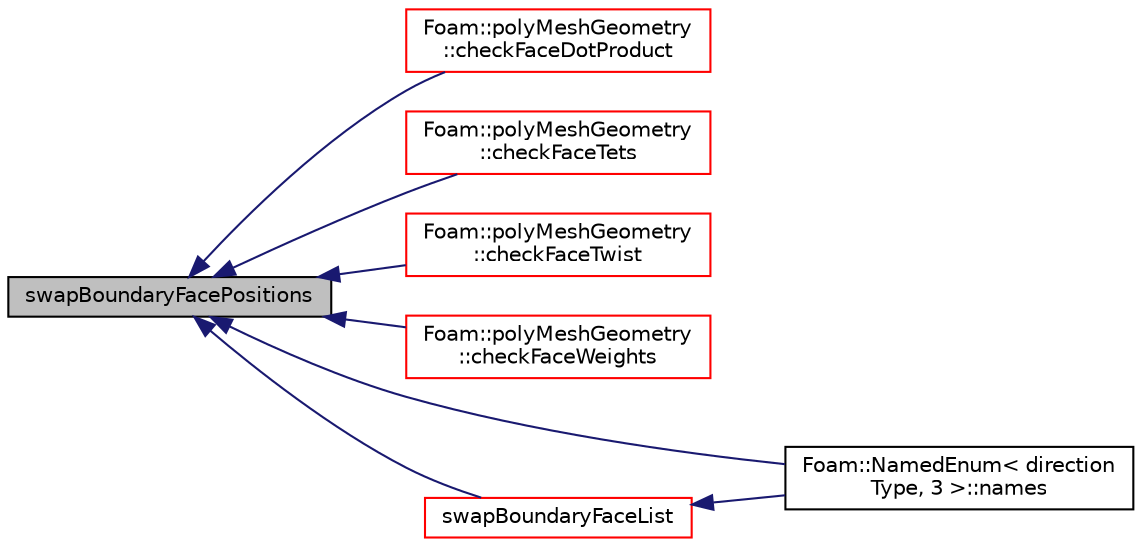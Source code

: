 digraph "swapBoundaryFacePositions"
{
  bgcolor="transparent";
  edge [fontname="Helvetica",fontsize="10",labelfontname="Helvetica",labelfontsize="10"];
  node [fontname="Helvetica",fontsize="10",shape=record];
  rankdir="LR";
  Node6591 [label="swapBoundaryFacePositions",height=0.2,width=0.4,color="black", fillcolor="grey75", style="filled", fontcolor="black"];
  Node6591 -> Node6592 [dir="back",color="midnightblue",fontsize="10",style="solid",fontname="Helvetica"];
  Node6592 [label="Foam::polyMeshGeometry\l::checkFaceDotProduct",height=0.2,width=0.4,color="red",URL="$a22309.html#a5014e575335db939bc66eb2fe32ac48f",tooltip="See primitiveMesh. "];
  Node6591 -> Node6608 [dir="back",color="midnightblue",fontsize="10",style="solid",fontname="Helvetica"];
  Node6608 [label="Foam::polyMeshGeometry\l::checkFaceTets",height=0.2,width=0.4,color="red",URL="$a22309.html#ac78de3d27453106d3cf818bda3fd90f4",tooltip="See primitiveMesh. "];
  Node6591 -> Node6602 [dir="back",color="midnightblue",fontsize="10",style="solid",fontname="Helvetica"];
  Node6602 [label="Foam::polyMeshGeometry\l::checkFaceTwist",height=0.2,width=0.4,color="red",URL="$a22309.html#a1d15f5f7fdae54e4c34b03a0462cd535",tooltip="Triangle (from face-centre decomposition) normal v.s. "];
  Node6591 -> Node6606 [dir="back",color="midnightblue",fontsize="10",style="solid",fontname="Helvetica"];
  Node6606 [label="Foam::polyMeshGeometry\l::checkFaceWeights",height=0.2,width=0.4,color="red",URL="$a22309.html#a6dbbfaac834107f888c95c13272d8d8a",tooltip="Interpolation weights (0.5 for regular mesh) "];
  Node6591 -> Node6618 [dir="back",color="midnightblue",fontsize="10",style="solid",fontname="Helvetica"];
  Node6618 [label="Foam::NamedEnum\< direction\lType, 3 \>::names",height=0.2,width=0.4,color="black",URL="$a27113.html#a7350da3a0edd92cd11e6c479c9967dc8"];
  Node6591 -> Node6619 [dir="back",color="midnightblue",fontsize="10",style="solid",fontname="Helvetica"];
  Node6619 [label="swapBoundaryFaceList",height=0.2,width=0.4,color="red",URL="$a28657.html#a30e4f2ce2c2399c35f5d674bdb7c07fd",tooltip="Swap coupled boundary face values. "];
  Node6619 -> Node6618 [dir="back",color="midnightblue",fontsize="10",style="solid",fontname="Helvetica"];
}
